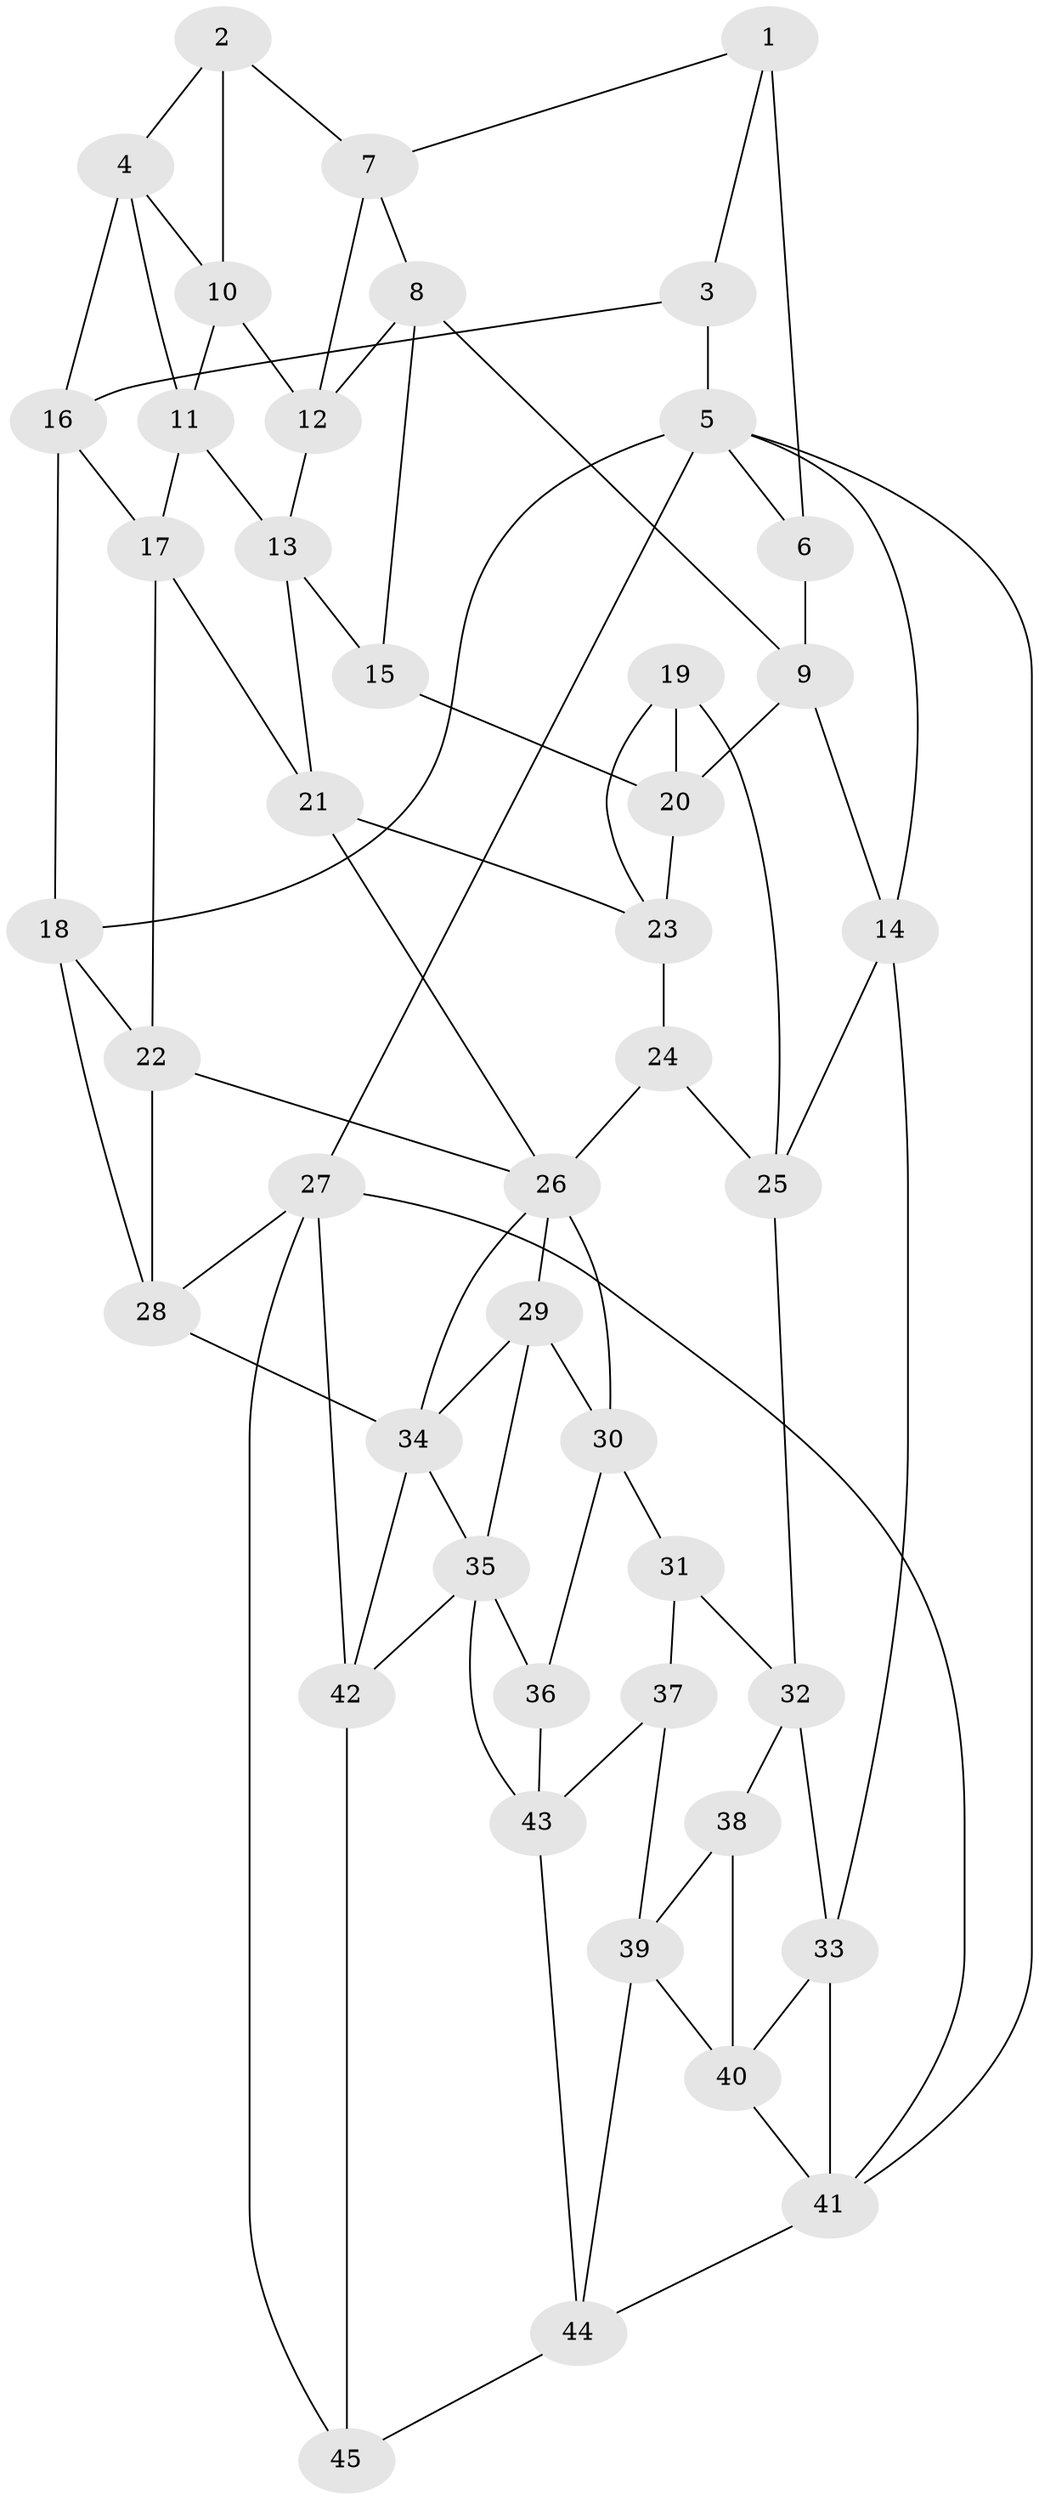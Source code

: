 // original degree distribution, {3: 0.03333333333333333, 4: 0.2, 6: 0.2, 5: 0.5666666666666667}
// Generated by graph-tools (version 1.1) at 2025/51/03/09/25 03:51:09]
// undirected, 45 vertices, 88 edges
graph export_dot {
graph [start="1"]
  node [color=gray90,style=filled];
  1;
  2;
  3;
  4;
  5;
  6;
  7;
  8;
  9;
  10;
  11;
  12;
  13;
  14;
  15;
  16;
  17;
  18;
  19;
  20;
  21;
  22;
  23;
  24;
  25;
  26;
  27;
  28;
  29;
  30;
  31;
  32;
  33;
  34;
  35;
  36;
  37;
  38;
  39;
  40;
  41;
  42;
  43;
  44;
  45;
  1 -- 3 [weight=1.0];
  1 -- 6 [weight=2.0];
  1 -- 7 [weight=1.0];
  2 -- 4 [weight=1.0];
  2 -- 7 [weight=1.0];
  2 -- 10 [weight=1.0];
  3 -- 5 [weight=1.0];
  3 -- 16 [weight=1.0];
  4 -- 10 [weight=1.0];
  4 -- 11 [weight=1.0];
  4 -- 16 [weight=1.0];
  5 -- 6 [weight=1.0];
  5 -- 14 [weight=1.0];
  5 -- 18 [weight=1.0];
  5 -- 27 [weight=1.0];
  5 -- 41 [weight=1.0];
  6 -- 9 [weight=1.0];
  7 -- 8 [weight=1.0];
  7 -- 12 [weight=1.0];
  8 -- 9 [weight=1.0];
  8 -- 12 [weight=1.0];
  8 -- 15 [weight=1.0];
  9 -- 14 [weight=1.0];
  9 -- 20 [weight=1.0];
  10 -- 11 [weight=1.0];
  10 -- 12 [weight=1.0];
  11 -- 13 [weight=1.0];
  11 -- 17 [weight=1.0];
  12 -- 13 [weight=1.0];
  13 -- 15 [weight=1.0];
  13 -- 21 [weight=1.0];
  14 -- 25 [weight=1.0];
  14 -- 33 [weight=1.0];
  15 -- 20 [weight=1.0];
  16 -- 17 [weight=1.0];
  16 -- 18 [weight=1.0];
  17 -- 21 [weight=1.0];
  17 -- 22 [weight=1.0];
  18 -- 22 [weight=1.0];
  18 -- 28 [weight=1.0];
  19 -- 20 [weight=1.0];
  19 -- 23 [weight=1.0];
  19 -- 25 [weight=1.0];
  20 -- 23 [weight=1.0];
  21 -- 23 [weight=1.0];
  21 -- 26 [weight=1.0];
  22 -- 26 [weight=1.0];
  22 -- 28 [weight=1.0];
  23 -- 24 [weight=1.0];
  24 -- 25 [weight=1.0];
  24 -- 26 [weight=1.0];
  25 -- 32 [weight=1.0];
  26 -- 29 [weight=1.0];
  26 -- 30 [weight=1.0];
  26 -- 34 [weight=1.0];
  27 -- 28 [weight=1.0];
  27 -- 41 [weight=1.0];
  27 -- 42 [weight=1.0];
  27 -- 45 [weight=1.0];
  28 -- 34 [weight=1.0];
  29 -- 30 [weight=1.0];
  29 -- 34 [weight=1.0];
  29 -- 35 [weight=1.0];
  30 -- 31 [weight=1.0];
  30 -- 36 [weight=1.0];
  31 -- 32 [weight=1.0];
  31 -- 37 [weight=1.0];
  32 -- 33 [weight=1.0];
  32 -- 38 [weight=1.0];
  33 -- 40 [weight=1.0];
  33 -- 41 [weight=1.0];
  34 -- 35 [weight=2.0];
  34 -- 42 [weight=1.0];
  35 -- 36 [weight=1.0];
  35 -- 42 [weight=1.0];
  35 -- 43 [weight=1.0];
  36 -- 43 [weight=1.0];
  37 -- 39 [weight=1.0];
  37 -- 43 [weight=1.0];
  38 -- 39 [weight=1.0];
  38 -- 40 [weight=1.0];
  39 -- 40 [weight=1.0];
  39 -- 44 [weight=1.0];
  40 -- 41 [weight=1.0];
  41 -- 44 [weight=1.0];
  42 -- 45 [weight=1.0];
  43 -- 44 [weight=1.0];
  44 -- 45 [weight=1.0];
}
